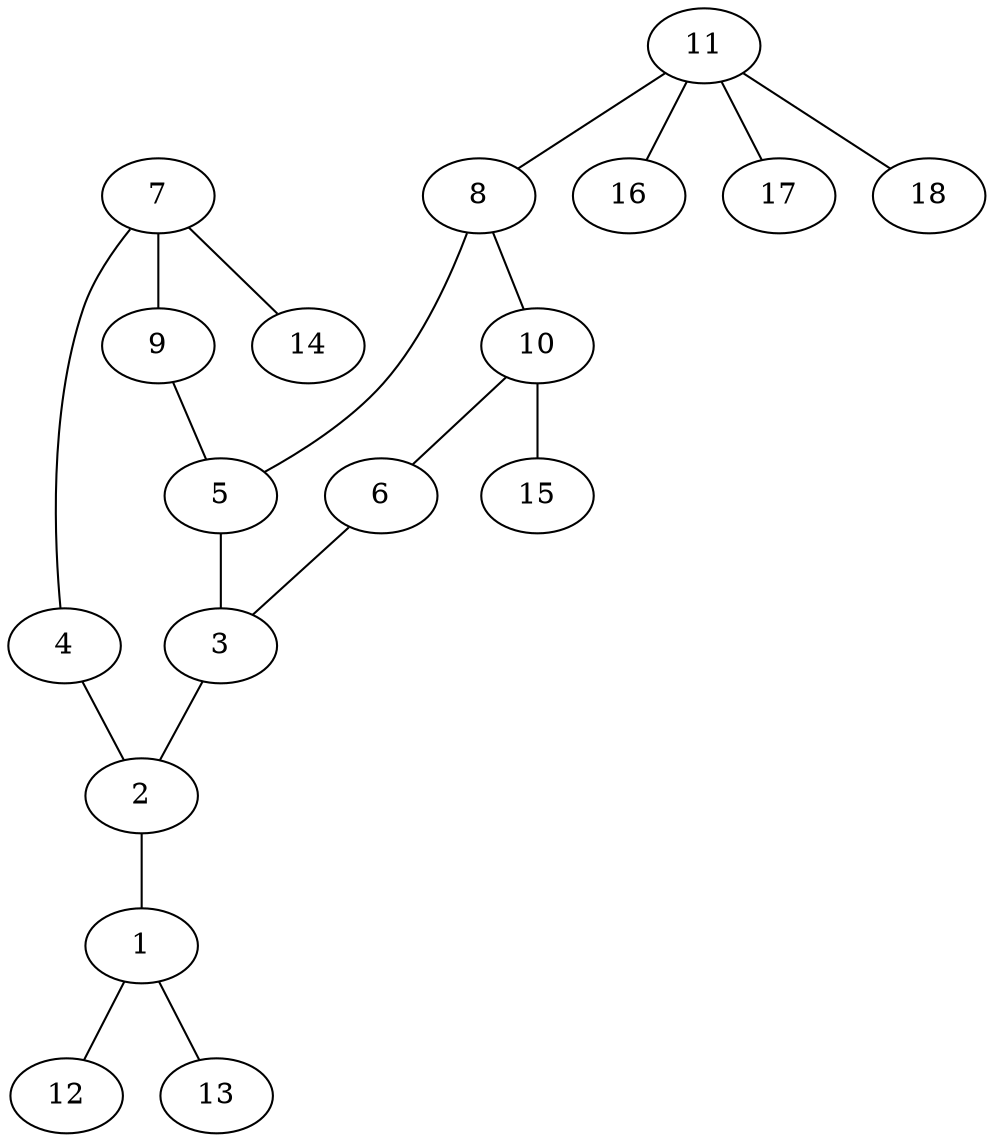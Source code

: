 graph molecule_894 {
	1	 [chem=N];
	12	 [chem=H];
	1 -- 12	 [valence=1];
	13	 [chem=H];
	1 -- 13	 [valence=1];
	2	 [chem=C];
	2 -- 1	 [valence=1];
	3	 [chem=C];
	3 -- 2	 [valence=2];
	4	 [chem=N];
	4 -- 2	 [valence=1];
	5	 [chem=C];
	5 -- 3	 [valence=1];
	6	 [chem=N];
	6 -- 3	 [valence=1];
	7	 [chem=C];
	7 -- 4	 [valence=2];
	9	 [chem=N];
	7 -- 9	 [valence=1];
	14	 [chem=H];
	7 -- 14	 [valence=1];
	8	 [chem=N];
	8 -- 5	 [valence=1];
	10	 [chem=C];
	8 -- 10	 [valence=1];
	9 -- 5	 [valence=2];
	10 -- 6	 [valence=2];
	15	 [chem=H];
	10 -- 15	 [valence=1];
	11	 [chem=C];
	11 -- 8	 [valence=1];
	16	 [chem=H];
	11 -- 16	 [valence=1];
	17	 [chem=H];
	11 -- 17	 [valence=1];
	18	 [chem=H];
	11 -- 18	 [valence=1];
}
